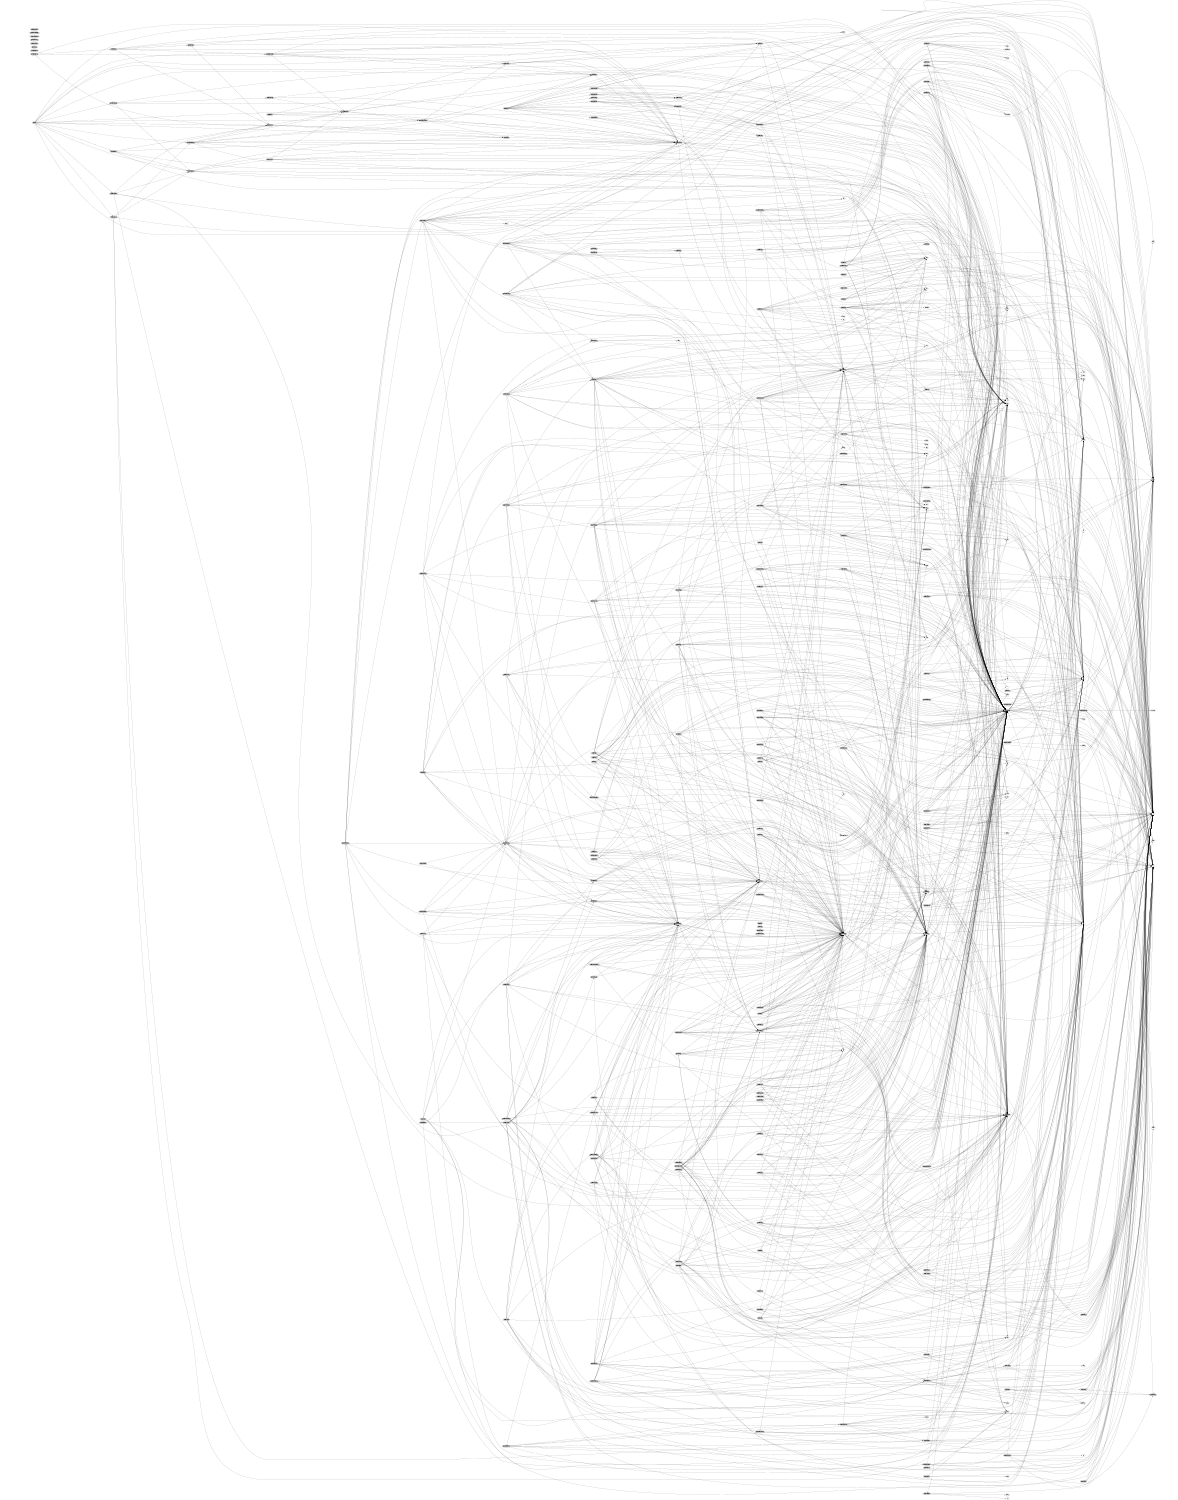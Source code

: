 
# This file was generated by sfood-graph.

strict digraph "dependencies" {
    graph [
        rankdir = "LR",
        overlap = "scale",
        size = "8,10",
        ratio = "fill",
        fontsize = "16",
        fontname = "Helvetica",
        clusterrank = "local"
        ]

       node [
           fontsize=7
           shape=ellipse
//           style=filled
//           shape=box
       ];

//     node [
//         fontsize=7
//       style=ellipse
//     ];

"pythonFiles"  [style=filled];
"pythonFiles" -> "pythonFiles/AlertBox.py";
"pythonFiles" -> "pythonFiles/Border.py";
"pythonFiles" -> "pythonFiles/Button.py";
"pythonFiles" -> "pythonFiles/Color.py";
"pythonFiles" -> "pythonFiles/ConfirmBox.py";
"pythonFiles" -> "pythonFiles/Container.py";
"pythonFiles" -> "pythonFiles/GUIObject.py";
"pythonFiles" -> "pythonFiles/InputBox.py";
"pythonFiles" -> "pythonFiles/Label.py";
"pythonFiles" -> "pythonFiles/LayoutManagers.py";
"pythonFiles" -> "pythonFiles/LetterBoxGroup.py";
"pythonFiles" -> "pythonFiles/PopupBox.py";
"pythonFiles" -> "pythonFiles/ProgressBox.py";
"pythonFiles" -> "pythonFiles/RegionScroller.py";
"pythonFiles" -> "pythonFiles/Scrollbar.py";
"pythonFiles" -> "exceptions";
"pythonFiles/AlertBox.py"  [style=filled];
"pythonFiles/AlertBox.py" -> "pythonFiles/Button.py";
"pythonFiles/AlertBox.py" -> "pythonFiles/GUIObject.py";
"pythonFiles/AlertBox.py" -> "pythonFiles/PopupBox.py";
"pythonFiles/AlertBox.py" -> "pythonFiles/config.py";
"pythonFiles/AlertBox.py" -> "pythonFiles/event.py";
"pythonFiles/Border.py"  [style=filled];
"pythonFiles/Border.py" -> "pythonFiles/GUIObject.py";
"pythonFiles/Border.py" -> "pythonFiles/config.py";
"pythonFiles/Button.py"  [style=filled];
"pythonFiles/Button.py" -> "pythonFiles/Container.py";
"pythonFiles/Button.py" -> "pythonFiles/GUIObject.py";
"pythonFiles/Button.py" -> "pythonFiles/Label.py";
"pythonFiles/Button.py" -> "pythonFiles/config.py";
"pythonFiles/Color.py"  [style=filled];
"pythonFiles/Color.py" -> "pythonFiles/osd.py";
"pythonFiles/Color.py" -> "exceptions";
"pythonFiles/Color.py" -> "types.py";
"pythonFiles/ConfirmBox.py"  [style=filled];
"pythonFiles/ConfirmBox.py" -> "pythonFiles/Button.py";
"pythonFiles/ConfirmBox.py" -> "pythonFiles/GUIObject.py";
"pythonFiles/ConfirmBox.py" -> "pythonFiles/PopupBox.py";
"pythonFiles/ConfirmBox.py" -> "pythonFiles/config.py";
"pythonFiles/ConfirmBox.py" -> "pythonFiles/event.py";
"pythonFiles/Container.py"  [style=filled];
"pythonFiles/Container.py" -> "pythonFiles/Border.py";
"pythonFiles/Container.py" -> "pythonFiles/Color.py";
"pythonFiles/Container.py" -> "pythonFiles/GUIObject.py";
"pythonFiles/Container.py" -> "pythonFiles/LayoutManagers.py";
"pythonFiles/Container.py" -> "pythonFiles/config.py";
"pythonFiles/GUIObject.py"  [style=filled];
"pythonFiles/GUIObject.py" -> "pythonFiles/Color.py";
"pythonFiles/GUIObject.py" -> "pythonFiles/config.py";
"pythonFiles/GUIObject.py" -> "pythonFiles/osd.py";
"pythonFiles/GUIObject.py" -> "pythonFiles/rc.py";
"pythonFiles/GUIObject.py" -> "pythonFiles/skin.py";
"pythonFiles/GUIObject.py" -> "traceback.py";
"pythonFiles/InputBox.py"  [style=filled];
"pythonFiles/InputBox.py" -> "pythonFiles/GUIObject.py";
"pythonFiles/InputBox.py" -> "pythonFiles/LetterBoxGroup.py";
"pythonFiles/InputBox.py" -> "pythonFiles/PopupBox.py";
"pythonFiles/InputBox.py" -> "pythonFiles/config.py";
"pythonFiles/InputBox.py" -> "pythonFiles/event.py";
"pythonFiles/Label.py"  [style=filled];
"pythonFiles/Label.py" -> "pythonFiles/GUIObject.py";
"pythonFiles/LayoutManagers.py"  [style=filled];
"pythonFiles/LayoutManagers.py" -> "pythonFiles/Border.py";
"pythonFiles/LayoutManagers.py" -> "pythonFiles/GUIObject.py";
"pythonFiles/LayoutManagers.py" -> "pythonFiles/Label.py";
"pythonFiles/LayoutManagers.py" -> "pythonFiles/Scrollbar.py";
"pythonFiles/LayoutManagers.py" -> "pythonFiles/config.py";
"pythonFiles/LetterBoxGroup.py"  [style=filled];
"pythonFiles/LetterBoxGroup.py" -> "pythonFiles/Border.py";
"pythonFiles/LetterBoxGroup.py" -> "pythonFiles/Button.py";
"pythonFiles/LetterBoxGroup.py" -> "pythonFiles/Container.py";
"pythonFiles/LetterBoxGroup.py" -> "pythonFiles/GUIObject.py";
"pythonFiles/LetterBoxGroup.py" -> "pythonFiles/LayoutManagers.py";
"pythonFiles/LetterBoxGroup.py" -> "pythonFiles/config.py";
"pythonFiles/LetterBoxGroup.py" -> "pythonFiles/event.py";
"pythonFiles/LetterBoxGroup.py" -> "copy.py";
"pythonFiles/ListBox.py"  [style=filled];
"pythonFiles/ListBox.py" -> "pythonFiles/Button.py";
"pythonFiles/ListBox.py" -> "pythonFiles/GUIObject.py";
"pythonFiles/ListBox.py" -> "pythonFiles/ListItem.py";
"pythonFiles/ListBox.py" -> "pythonFiles/RegionScroller.py";
"pythonFiles/ListBox.py" -> "pythonFiles/config.py";
"pythonFiles/ListBox.py" -> "pythonFiles/osd.py";
"pythonFiles/ListItem.py"  [style=filled];
"pythonFiles/ListItem.py" -> "pythonFiles/Button.py";
"pythonFiles/ListItem.py" -> "pythonFiles/GUIObject.py";
"pythonFiles/ListItem.py" -> "pythonFiles/config.py";
"pythonFiles/MainMenuPlugin.py"  [style=filled];
"pythonFiles/MainMenuPlugin.py" -> "pythonFiles/config.py";
"pythonFiles/MainMenuPlugin.py" -> "pythonFiles/item.py";
"pythonFiles/MainMenuPlugin.py" -> "pythonFiles/menu.py";
"pythonFiles/MainMenuPlugin.py" -> "pythonFiles/plugin.py";
"pythonFiles/MainMenuPlugin.py" -> "pythonFiles/rc.py";
"pythonFiles/MainMenuPlugin.py" -> "os.py";
"pythonFiles/MultiMail.py"  [style=filled];
"pythonFiles/MultiMail.py" -> "pythonFiles/config.py";
"pythonFiles/MultiMail.py" -> "imaplib.py";
"pythonFiles/MultiMail.py" -> "mailbox.py";
"pythonFiles/MultiMail.py" -> "os.py";
"pythonFiles/MultiMail.py" -> "poplib.py";
"pythonFiles/MultiMail.py" -> "threading.py";
"pythonFiles/MultiMail.py" -> "time";
"pythonFiles/OptionBox.py"  [style=filled];
"pythonFiles/OptionBox.py" -> "pythonFiles/Button.py";
"pythonFiles/OptionBox.py" -> "pythonFiles/GUIObject.py";
"pythonFiles/OptionBox.py" -> "pythonFiles/ListBox.py";
"pythonFiles/OptionBox.py" -> "pythonFiles/config.py";
"pythonFiles/Panel.py"  [style=filled];
"pythonFiles/Panel.py" -> "pythonFiles/Container.py";
"pythonFiles/Panel.py" -> "pythonFiles/LayoutManagers.py";
"pythonFiles/Panel.py" -> "pythonFiles/config.py";
"pythonFiles/Panel.py" -> "copy.py";
"pythonFiles/PopupBox.py"  [style=filled];
"pythonFiles/PopupBox.py" -> "pythonFiles/GUIObject.py";
"pythonFiles/PopupBox.py" -> "pythonFiles/Label.py";
"pythonFiles/PopupBox.py" -> "pythonFiles/Window.py";
"pythonFiles/PopupBox.py" -> "pythonFiles/config.py";
"pythonFiles/PopupBox.py" -> "pythonFiles/event.py";
"pythonFiles/PopupBox.py" -> "pythonFiles/rc.py";
"pythonFiles/ProgressBox.py"  [style=filled];
"pythonFiles/ProgressBox.py" -> "pythonFiles/GUIObject.py";
"pythonFiles/ProgressBox.py" -> "pythonFiles/PopupBox.py";
"pythonFiles/ProgressBox.py" -> "pythonFiles/Progressbar.py";
"pythonFiles/ProgressBox.py" -> "pythonFiles/config.py";
"pythonFiles/Progressbar.py"  [style=filled];
"pythonFiles/Progressbar.py" -> "pythonFiles/Container.py";
"pythonFiles/Progressbar.py" -> "pythonFiles/GUIObject.py";
"pythonFiles/Progressbar.py" -> "pythonFiles/config.py";
"pythonFiles/RegionScroller.py"  [style=filled];
"pythonFiles/RegionScroller.py" -> "pythonFiles/Border.py";
"pythonFiles/RegionScroller.py" -> "pythonFiles/Color.py";
"pythonFiles/RegionScroller.py" -> "pythonFiles/Container.py";
"pythonFiles/RegionScroller.py" -> "pythonFiles/GUIObject.py";
"pythonFiles/RegionScroller.py" -> "pythonFiles/Scrollbar.py";
"pythonFiles/RegionScroller.py" -> "pythonFiles/config.py";
"pythonFiles/RegionScroller.py" -> "pythonFiles/event.py";
"pythonFiles/Rendezvous.py"  [style=filled];
"pythonFiles/Rendezvous.py" -> "select";
"pythonFiles/Rendezvous.py" -> "socket.py";
"pythonFiles/Rendezvous.py" -> "string.py";
"pythonFiles/Rendezvous.py" -> "struct.py";
"pythonFiles/Rendezvous.py" -> "threading.py";
"pythonFiles/Rendezvous.py" -> "time";
"pythonFiles/Rendezvous.py" -> "traceback.py";
"pythonFiles/Scrollbar.py"  [style=filled];
"pythonFiles/Scrollbar.py" -> "pythonFiles/Border.py";
"pythonFiles/Scrollbar.py" -> "pythonFiles/Color.py";
"pythonFiles/Scrollbar.py" -> "pythonFiles/GUIObject.py";
"pythonFiles/Scrollbar.py" -> "pythonFiles/config.py";
"pythonFiles/Window.py"  [style=filled];
"pythonFiles/Window.py" -> "pythonFiles/Container.py";
"pythonFiles/Window.py" -> "pythonFiles/GUIObject.py";
"pythonFiles/Window.py" -> "pythonFiles/config.py";
"pythonFiles/Window.py" -> "pythonFiles/rc.py";
"pythonFiles/Window.py" -> "copy.py";
"pythonFiles/amazon.py"  [style=filled];
"pythonFiles/amazon.py" -> "cgi.py";
"pythonFiles/amazon.py" -> "getopt.py";
"pythonFiles/amazon.py" -> "os.py";
"pythonFiles/amazon.py" -> "string.py";
"pythonFiles/amazon.py" -> "sys";
"pythonFiles/amazon.py" -> "urllib.py";
"pythonFiles/amazon.py" -> "xml/dom/minidom.py";
"pythonFiles/apod.py"  [style=filled];
"pythonFiles/apod.py" -> "pythonFiles/config.py";
"pythonFiles/apod.py" -> "pythonFiles/item.py";
"pythonFiles/apod.py" -> "pythonFiles/menu.py";
"pythonFiles/apod.py" -> "pythonFiles/plugin.py";
"pythonFiles/apod.py" -> "pythonFiles/rc.py";
"pythonFiles/apod.py" -> "os.py";
"pythonFiles/apod.py" -> "re.py";
"pythonFiles/apod.py" -> "urllib.py";
"pythonFiles/area.py"  [style=filled];
"pythonFiles/area.py" -> "pythonFiles/config.py";
"pythonFiles/area.py" -> "pythonFiles/osd.py";
"pythonFiles/area.py" -> "pythonFiles/screen.py";
"pythonFiles/area.py" -> "pythonFiles/xml_skin.py";
"pythonFiles/area.py" -> "copy.py";
"pythonFiles/area.py" -> "os.py";
"pythonFiles/area.py" -> "stat.py";
"pythonFiles/audiodiskitem.py"  [style=filled];
"pythonFiles/audiodiskitem.py" -> "pythonFiles/audioitem.py";
"pythonFiles/audiodiskitem.py" -> "pythonFiles/config.py";
"pythonFiles/audiodiskitem.py" -> "pythonFiles/directory.py";
"pythonFiles/audiodiskitem.py" -> "pythonFiles/item.py";
"pythonFiles/audiodiskitem.py" -> "pythonFiles/menu.py";
"pythonFiles/audiodiskitem.py" -> "pythonFiles/playlist.py";
"pythonFiles/audiodiskitem.py" -> "os.py";
"pythonFiles/audioitem.py"  [style=filled];
"pythonFiles/audioitem.py" -> "pythonFiles/config.py";
"pythonFiles/audioitem.py" -> "pythonFiles/item.py";
"pythonFiles/audioitem.py" -> "pythonFiles/player.py";
"pythonFiles/audioitem.py" -> "pythonFiles/rc.py";
"pythonFiles/audioitem.py" -> "os.py";
"pythonFiles/audioitem.py" -> "re.py";
"pythonFiles/audioitem.py" -> "string.py";
"pythonFiles/audioitem.py" -> "time";
"pythonFiles/audioitem.py" -> "traceback.py";
"pythonFiles/autocolor.py"  [style=filled];
"pythonFiles/autocolor.py" -> "pythonFiles/config.py";
"pythonFiles/autocolor.py" -> "pythonFiles/event.py";
"pythonFiles/autocolor.py" -> "pythonFiles/plugin.py";
"pythonFiles/autocolor.py" -> "copy.py";
"pythonFiles/autocolor.py" -> "os.py";
"pythonFiles/autocolor.py" -> "sys";
"pythonFiles/base.py"  [style=filled];
"pythonFiles/base.py" -> "pythonFiles/osd.py";
"pythonFiles/base.py" -> "pythonFiles/render.py";
"pythonFiles/bmovl.py"  [style=filled];
"pythonFiles/bmovl.py" -> "pythonFiles/config.py";
"pythonFiles/bmovl.py" -> "pythonFiles/event.py";
"pythonFiles/bmovl.py" -> "pythonFiles/osd.py";
"pythonFiles/bmovl.py" -> "pythonFiles/plugin.py";
"pythonFiles/bmovl.py" -> "pythonFiles/skin.py";
"pythonFiles/bmovl.py" -> "os.py";
"pythonFiles/bmovl.py" -> "time";
"pythonFiles/bookmarker.py"  [style=filled];
"pythonFiles/bookmarker.py" -> "pythonFiles/config.py";
"pythonFiles/bookmarker.py" -> "pythonFiles/event.py";
"pythonFiles/bookmarker.py" -> "pythonFiles/menu.py";
"pythonFiles/bookmarker.py" -> "pythonFiles/plugin.py";
"pythonFiles/bookmarker.py" -> "pythonFiles/rc.py";
"pythonFiles/bookmarker.py" -> "copy.py";
"pythonFiles/bookmarker.py" -> "os.py";
"pythonFiles/bookmarker.py" -> "time";
"pythonFiles/cache.py"  [style=filled];
"pythonFiles/cache.py" -> "pythonFiles/config.py";
"pythonFiles/cache.py" -> "pythonFiles/directory.py";
"pythonFiles/cache.py" -> "pythonFiles/fxditem.py";
"pythonFiles/cache.py" -> "pythonFiles/playlist.py";
"pythonFiles/cache.py" -> "pythonFiles/plugin.py";
"pythonFiles/cache.py" -> "cStringIO";
"pythonFiles/cache.py" -> "copy.py";
"pythonFiles/cache.py" -> "os.py";
"pythonFiles/cache.py" -> "stat.py";
"pythonFiles/cache.py" -> "sys";
"pythonFiles/cache.py" -> "time";
"pythonFiles/cdbackup.py"  [style=filled];
"pythonFiles/cdbackup.py" -> "pythonFiles/config.py";
"pythonFiles/cdbackup.py" -> "pythonFiles/event.py";
"pythonFiles/cdbackup.py" -> "pythonFiles/menu.py";
"pythonFiles/cdbackup.py" -> "pythonFiles/plugin.py";
"pythonFiles/cdbackup.py" -> "pythonFiles/rc.py";
"pythonFiles/cdbackup.py" -> "os.py";
"pythonFiles/cdbackup.py" -> "re.py";
"pythonFiles/cdbackup.py" -> "shutil.py";
"pythonFiles/cdbackup.py" -> "string.py";
"pythonFiles/cdbackup.py" -> "sys";
"pythonFiles/cdbackup.py" -> "threading.py";
"pythonFiles/cdbackup.py" -> "time";
"pythonFiles/channels.py"  [style=filled];
"pythonFiles/channels.py" -> "pythonFiles/config.py";
"pythonFiles/channels.py" -> "pythonFiles/epg_xmltv.py";
"pythonFiles/channels.py" -> "pythonFiles/plugin.py";
"pythonFiles/channels.py" -> "time";
"pythonFiles/childapp.py"  [style=filled];
"pythonFiles/childapp.py" -> "pythonFiles/config.py";
"pythonFiles/childapp.py" -> "pythonFiles/event.py";
"pythonFiles/childapp.py" -> "pythonFiles/osd.py";
"pythonFiles/childapp.py" -> "pythonFiles/rc.py";
"pythonFiles/childapp.py" -> "copy.py";
"pythonFiles/childapp.py" -> "os.py";
"pythonFiles/childapp.py" -> "signal";
"pythonFiles/childapp.py" -> "sys";
"pythonFiles/childapp.py" -> "thread";
"pythonFiles/childapp.py" -> "threading.py";
"pythonFiles/childapp.py" -> "time";
"pythonFiles/chktab.py"  [style=filled];
"pythonFiles/chktab.py" -> "os.py";
"pythonFiles/chktab.py" -> "sys";
"pythonFiles/command.py"  [style=filled];
"pythonFiles/command.py" -> "pythonFiles/childapp.py";
"pythonFiles/command.py" -> "pythonFiles/config.py";
"pythonFiles/command.py" -> "pythonFiles/event.py";
"pythonFiles/command.py" -> "pythonFiles/fxditem.py";
"pythonFiles/command.py" -> "pythonFiles/item.py";
"pythonFiles/command.py" -> "pythonFiles/menu.py";
"pythonFiles/command.py" -> "pythonFiles/osd.py";
"pythonFiles/command.py" -> "pythonFiles/plugin.py";
"pythonFiles/command.py" -> "pythonFiles/rc.py";
"pythonFiles/command.py" -> "os.py";
"pythonFiles/command.py" -> "time";
"pythonFiles/config.py"  [style=filled];
"pythonFiles/config.py" -> "pythonFiles/setup_freevo.py";
"pythonFiles/config.py" -> "pythonFiles/version.py";
"pythonFiles/config.py" -> "__builtin__";
"pythonFiles/config.py" -> "cPickle";
"pythonFiles/config.py" -> "codecs.py";
"pythonFiles/config.py" -> "gettext.py";
"pythonFiles/config.py" -> "os.py";
"pythonFiles/config.py" -> "pickle.py";
"pythonFiles/config.py" -> "pwd";
"pythonFiles/config.py" -> "re.py";
"pythonFiles/config.py" -> "string.py";
"pythonFiles/config.py" -> "sys";
"pythonFiles/config.py" -> "time";
"pythonFiles/config.py" -> "traceback.py";
"pythonFiles/config.py" -> "warnings.py";
"pythonFiles/configure.py"  [style=filled];
"pythonFiles/configure.py" -> "pythonFiles/menu.py";
"pythonFiles/configure.py" -> "pythonFiles/plugin.py";
"pythonFiles/configure.py" -> "re.py";
"pythonFiles/convert_config.py"  [style=filled];
"pythonFiles/convert_config.py" -> "os.py";
"pythonFiles/convert_config.py" -> "re.py";
"pythonFiles/convert_config.py" -> "sys";
"pythonFiles/coversearch.py"  [style=filled];
"pythonFiles/coversearch.py" -> "pythonFiles/config.py";
"pythonFiles/coversearch.py" -> "pythonFiles/directory.py";
"pythonFiles/coversearch.py" -> "pythonFiles/menu.py";
"pythonFiles/coversearch.py" -> "pythonFiles/plugin.py";
"pythonFiles/coversearch.py" -> "cStringIO";
"pythonFiles/coversearch.py" -> "os.py";
"pythonFiles/coversearch.py" -> "re.py";
"pythonFiles/coversearch.py" -> "time";
"pythonFiles/coversearch.py" -> "urllib2.py";
"pythonFiles/coversearch.py" -> "xml/dom/minidom.py";
"pythonFiles/daemon.py"  [style=filled];
"pythonFiles/daemon.py" -> "pythonFiles/config.py";
"pythonFiles/daemon.py" -> "os.py";
"pythonFiles/daemon.py" -> "sys";
"pythonFiles/daemon.py" -> "time";
"pythonFiles/daemon_action.py"  [style=filled];
"pythonFiles/daemon_action.py" -> "pythonFiles/plugin.py";
"pythonFiles/daemon_poll.py"  [style=filled];
"pythonFiles/daemon_poll.py" -> "pythonFiles/event.py";
"pythonFiles/daemon_poll.py" -> "pythonFiles/plugin.py";
"pythonFiles/daemon_poll.py" -> "pythonFiles/rc.py";
"pythonFiles/dbutil.py"  [style=filled];
"pythonFiles/dbutil.py" -> "pythonFiles/config.py";
"pythonFiles/dbutil.py" -> "os.py";
"pythonFiles/dbutil.py" -> "traceback.py";
"pythonFiles/default_areas.py"  [style=filled];
"pythonFiles/default_areas.py" -> "pythonFiles/area.py";
"pythonFiles/default_areas.py" -> "pythonFiles/config.py";
"pythonFiles/default_areas.py" -> "pythonFiles/osd.py";
"pythonFiles/default_areas.py" -> "pythonFiles/plugin.py";
"pythonFiles/detach.py"  [style=filled];
"pythonFiles/detach.py" -> "pythonFiles/config.py";
"pythonFiles/detach.py" -> "pythonFiles/event.py";
"pythonFiles/detach.py" -> "pythonFiles/menu.py";
"pythonFiles/detach.py" -> "pythonFiles/plugin.py";
"pythonFiles/detach.py" -> "pythonFiles/rc.py";
"pythonFiles/detachbar.py"  [style=filled];
"pythonFiles/detachbar.py" -> "pythonFiles/event.py";
"pythonFiles/detachbar.py" -> "pythonFiles/plugin.py";
"pythonFiles/detachbar.py" -> "pythonFiles/rc.py";
"pythonFiles/detachbar.py" -> "pythonFiles/skin.py";
"pythonFiles/detachbar.py" -> "time";
"pythonFiles/details.py"  [style=filled];
"pythonFiles/details.py" -> "pythonFiles/config.py";
"pythonFiles/details.py" -> "pythonFiles/item.py";
"pythonFiles/details.py" -> "pythonFiles/menu.py";
"pythonFiles/details.py" -> "pythonFiles/plugin.py";
"pythonFiles/details.py" -> "pythonFiles/skin.py";
"pythonFiles/details.py" -> "os.py";
"pythonFiles/df.py"  [style=filled];
"pythonFiles/df.py" -> "pythonFiles/plugin.py";
"pythonFiles/directory.py"  [style=filled];
"pythonFiles/directory.py" -> "pythonFiles/config.py";
"pythonFiles/directory.py" -> "pythonFiles/event.py";
"pythonFiles/directory.py" -> "pythonFiles/fxditem.py";
"pythonFiles/directory.py" -> "pythonFiles/item.py";
"pythonFiles/directory.py" -> "pythonFiles/menu.py";
"pythonFiles/directory.py" -> "pythonFiles/osd.py";
"pythonFiles/directory.py" -> "pythonFiles/playlist.py";
"pythonFiles/directory.py" -> "pythonFiles/plugin.py";
"pythonFiles/directory.py" -> "pythonFiles/rc.py";
"pythonFiles/directory.py" -> "pythonFiles/skin.py";
"pythonFiles/directory.py" -> "copy.py";
"pythonFiles/directory.py" -> "os.py";
"pythonFiles/directory.py" -> "re.py";
"pythonFiles/directory.py" -> "stat.py";
"pythonFiles/directory.py" -> "traceback.py";
"pythonFiles/distribution.py"  [style=filled];
"pythonFiles/distribution.py" -> "pythonFiles/version.py";
"pythonFiles/distribution.py" -> "imp";
"pythonFiles/distribution.py" -> "os.py";
"pythonFiles/distribution.py" -> "re.py";
"pythonFiles/distribution.py" -> "sys";
"pythonFiles/distutils.py"  [style=filled];
"pythonFiles/distutils.py" -> "pythonFiles/version.py";
"pythonFiles/distutils.py" -> "os.py";
"pythonFiles/distutils.py" -> "sys";
"pythonFiles/doc.py"  [style=filled];
"pythonFiles/doc.py" -> "pythonFiles/plugin.py";
"pythonFiles/dvd_cropscale.py"  [style=filled];
"pythonFiles/dvd_cropscale.py" -> "commands.py";
"pythonFiles/dvd_cropscale.py" -> "os.py";
"pythonFiles/dvd_cropscale.py" -> "re.py";
"pythonFiles/dvd_cropscale.py" -> "sys";
"pythonFiles/edit_favorite.py"  [style=filled];
"pythonFiles/edit_favorite.py" -> "pythonFiles/config.py";
"pythonFiles/edit_favorite.py" -> "pythonFiles/epg_types.py";
"pythonFiles/edit_favorite.py" -> "pythonFiles/epg_xmltv.py";
"pythonFiles/edit_favorite.py" -> "pythonFiles/event.py";
"pythonFiles/edit_favorite.py" -> "pythonFiles/record_client.py";
"pythonFiles/edit_favorite.py" -> "pythonFiles/record_types.py";
"pythonFiles/edit_favorite.py" -> "pythonFiles/view_favorites.py";
"pythonFiles/edit_favorite.py" -> "time";
"pythonFiles/epg_types.py"  [style=filled];
"pythonFiles/epg_types.py" -> "pythonFiles/config.py";
"pythonFiles/epg_types.py" -> "copy.py";
"pythonFiles/epg_types.py" -> "os.py";
"pythonFiles/epg_types.py" -> "string.py";
"pythonFiles/epg_types.py" -> "sys";
"pythonFiles/epg_types.py" -> "time";
"pythonFiles/epg_xmltv.py"  [style=filled];
"pythonFiles/epg_xmltv.py" -> "pythonFiles/config.py";
"pythonFiles/epg_xmltv.py" -> "pythonFiles/strptime.py";
"pythonFiles/epg_xmltv.py" -> "_strptime.py";
"pythonFiles/epg_xmltv.py" -> "calendar.py";
"pythonFiles/epg_xmltv.py" -> "os.py";
"pythonFiles/epg_xmltv.py" -> "shutil.py";
"pythonFiles/epg_xmltv.py" -> "sys";
"pythonFiles/epg_xmltv.py" -> "time";
"pythonFiles/epg_xmltv.py" -> "traceback.py";
"pythonFiles/event.py"  [style=filled];
"pythonFiles/exceptions.py"  [style=filled];
"pythonFiles/extendedmeta.py"  [style=filled];
"pythonFiles/extendedmeta.py" -> "pythonFiles/config.py";
"pythonFiles/extendedmeta.py" -> "pythonFiles/mediainfo.py";
"pythonFiles/extendedmeta.py" -> "pythonFiles/plugin.py";
"pythonFiles/extendedmeta.py" -> "fnmatch.py";
"pythonFiles/extendedmeta.py" -> "md5.py";
"pythonFiles/extendedmeta.py" -> "os.py";
"pythonFiles/extendedmeta.py" -> "stat.py";
"pythonFiles/extendedmeta.py" -> "string.py";
"pythonFiles/extendedmeta.py" -> "sys";
"pythonFiles/file_ops.py"  [style=filled];
"pythonFiles/file_ops.py" -> "pythonFiles/config.py";
"pythonFiles/file_ops.py" -> "pythonFiles/plugin.py";
"pythonFiles/file_ops.py" -> "os.py";
"pythonFiles/fileops.py"  [style=filled];
"pythonFiles/fileops.py" -> "pythonFiles/config.py";
"pythonFiles/fileops.py" -> "pythonFiles/misc.py";
"pythonFiles/fileops.py" -> "cPickle";
"pythonFiles/fileops.py" -> "cStringIO";
"pythonFiles/fileops.py" -> "copy.py";
"pythonFiles/fileops.py" -> "fnmatch.py";
"pythonFiles/fileops.py" -> "gzip.py";
"pythonFiles/fileops.py" -> "os.py";
"pythonFiles/fileops.py" -> "pickle.py";
"pythonFiles/fileops.py" -> "stat.py";
"pythonFiles/fileops.py" -> "statvfs.py";
"pythonFiles/fileops.py" -> "string.py";
"pythonFiles/fileops.py" -> "sys";
"pythonFiles/fileops.py" -> "traceback.py";
"pythonFiles/freevo"  [style=filled];
"pythonFiles/freevo" -> "os.py";
"pythonFiles/freevo" -> "popen2.py";
"pythonFiles/freevo" -> "signal";
"pythonFiles/freevo" -> "sys";
"pythonFiles/freevo-rendezvous.py"  [style=filled];
"pythonFiles/freevo-rendezvous.py" -> "pythonFiles/config.py";
"pythonFiles/freevo-rendezvous.py" -> "pythonFiles/plugin.py";
"pythonFiles/freevo-rendezvous.py" -> "socket.py";
"pythonFiles/freevo-rendezvous.py" -> "time";
"pythonFiles/freevo_config.py"  [style=filled];
"pythonFiles/freevo_config.py" -> "pythonFiles/event.py";
"pythonFiles/freevo_config.py" -> "pythonFiles/plugin.py";
"pythonFiles/freevoscreensaver.py"  [style=filled];
"pythonFiles/freevoscreensaver.py" -> "pythonFiles/config.py";
"pythonFiles/freevoscreensaver.py" -> "pythonFiles/event.py";
"pythonFiles/freevoscreensaver.py" -> "pythonFiles/fxditem.py";
"pythonFiles/freevoscreensaver.py" -> "pythonFiles/playlist.py";
"pythonFiles/freevoscreensaver.py" -> "pythonFiles/plugin.py";
"pythonFiles/freevoscreensaver.py" -> "pythonFiles/rc.py";
"pythonFiles/freevoscreensaver.py" -> "os.py";
"pythonFiles/freevoscreensaver.py" -> "time";
"pythonFiles/freq.py"  [style=filled];
"pythonFiles/fxdhandler.py"  [style=filled];
"pythonFiles/fxdhandler.py" -> "pythonFiles/item.py";
"pythonFiles/fxdhandler.py" -> "pythonFiles/videoitem.py";
"pythonFiles/fxdhandler.py" -> "os.py";
"pythonFiles/fxdimdb.py"  [style=filled];
"pythonFiles/fxdimdb.py" -> "pythonFiles/config.py";
"pythonFiles/fxdimdb.py" -> "codecs.py";
"pythonFiles/fxdimdb.py" -> "os.path";
"pythonFiles/fxdimdb.py" -> "os.py";
"pythonFiles/fxdimdb.py" -> "re.py";
"pythonFiles/fxdimdb.py" -> "sys";
"pythonFiles/fxdimdb.py" -> "urllib.py";
"pythonFiles/fxdimdb.py" -> "urllib2.py";
"pythonFiles/fxdimdb.py" -> "urlparse.py";
"pythonFiles/fxditem.py"  [style=filled];
"pythonFiles/fxditem.py" -> "pythonFiles/config.py";
"pythonFiles/fxditem.py" -> "pythonFiles/item.py";
"pythonFiles/fxditem.py" -> "pythonFiles/menu.py";
"pythonFiles/fxditem.py" -> "pythonFiles/plugin.py";
"pythonFiles/fxditem.py" -> "copy.py";
"pythonFiles/fxditem.py" -> "os.py";
"pythonFiles/fxditem.py" -> "stat.py";
"pythonFiles/fxditem.py" -> "traceback.py";
"pythonFiles/fxdparser.py"  [style=filled];
"pythonFiles/fxdparser.py" -> "pythonFiles/config.py";
"pythonFiles/fxdparser.py" -> "codecs.py";
"pythonFiles/fxdparser.py" -> "os.py";
"pythonFiles/fxdparser.py" -> "stat.py";
"pythonFiles/fxdparser.py" -> "traceback.py";
"pythonFiles/fxmms.py"  [style=filled];
"pythonFiles/fxmms.py" -> "pythonFiles/childapp.py";
"pythonFiles/fxmms.py" -> "pythonFiles/config.py";
"pythonFiles/fxmms.py" -> "pythonFiles/event.py";
"pythonFiles/fxmms.py" -> "pythonFiles/plugin.py";
"pythonFiles/fxmms.py" -> "pythonFiles/rc.py";
"pythonFiles/fxmms.py" -> "os.py";
"pythonFiles/fxmms.py" -> "re.py";
"pythonFiles/fxmms.py" -> "sys";
"pythonFiles/fxmms.py" -> "thread";
"pythonFiles/fxmms.py" -> "time";
"pythonFiles/game.py"  [style=filled];
"pythonFiles/game.py" -> "pythonFiles/childapp.py";
"pythonFiles/game.py" -> "pythonFiles/config.py";
"pythonFiles/game.py" -> "pythonFiles/event.py";
"pythonFiles/game.py" -> "pythonFiles/menu.py";
"pythonFiles/game.py" -> "pythonFiles/osd.py";
"pythonFiles/game.py" -> "pythonFiles/plugin.py";
"pythonFiles/game.py" -> "pythonFiles/rc.py";
"pythonFiles/game.py" -> "fcntl";
"pythonFiles/game.py" -> "glob.py";
"pythonFiles/game.py" -> "os.py";
"pythonFiles/game.py" -> "popen2.py";
"pythonFiles/game.py" -> "random.py";
"pythonFiles/game.py" -> "select";
"pythonFiles/game.py" -> "signal";
"pythonFiles/game.py" -> "string.py";
"pythonFiles/game.py" -> "struct.py";
"pythonFiles/game.py" -> "sys";
"pythonFiles/game.py" -> "threading.py";
"pythonFiles/game.py" -> "time";
"pythonFiles/generic_record.py"  [style=filled];
"pythonFiles/generic_record.py" -> "pythonFiles/childapp.py";
"pythonFiles/generic_record.py" -> "pythonFiles/config.py";
"pythonFiles/generic_record.py" -> "pythonFiles/event.py";
"pythonFiles/generic_record.py" -> "pythonFiles/plugin.py";
"pythonFiles/generic_record.py" -> "pythonFiles/rc.py";
"pythonFiles/generic_record.py" -> "os.py";
"pythonFiles/generic_record.py" -> "random.py";
"pythonFiles/generic_record.py" -> "signal";
"pythonFiles/generic_record.py" -> "string.py";
"pythonFiles/generic_record.py" -> "sys";
"pythonFiles/generic_record.py" -> "threading.py";
"pythonFiles/generic_record.py" -> "time";
"pythonFiles/genericitem.py"  [style=filled];
"pythonFiles/genericitem.py" -> "pythonFiles/config.py";
"pythonFiles/genericitem.py" -> "pythonFiles/event.py";
"pythonFiles/genericitem.py" -> "pythonFiles/game.py";
"pythonFiles/genericitem.py" -> "pythonFiles/item.py";
"pythonFiles/genericitem.py" -> "pythonFiles/rc.py";
"pythonFiles/genericitem.py" -> "copy.py";
"pythonFiles/genericitem.py" -> "os.py";
"pythonFiles/genericitem.py" -> "re.py";
"pythonFiles/genericitem.py" -> "string.py";
"pythonFiles/genericitem.py" -> "struct.py";
"pythonFiles/genericitem.py" -> "time";
"pythonFiles/genesisitem.py"  [style=filled];
"pythonFiles/genesisitem.py" -> "pythonFiles/config.py";
"pythonFiles/genesisitem.py" -> "pythonFiles/event.py";
"pythonFiles/genesisitem.py" -> "pythonFiles/game.py";
"pythonFiles/genesisitem.py" -> "pythonFiles/item.py";
"pythonFiles/genesisitem.py" -> "pythonFiles/rc.py";
"pythonFiles/genesisitem.py" -> "pythonFiles/zipped_rom.py";
"pythonFiles/genesisitem.py" -> "copy.py";
"pythonFiles/genesisitem.py" -> "os.py";
"pythonFiles/genesisitem.py" -> "re.py";
"pythonFiles/genesisitem.py" -> "string.py";
"pythonFiles/genesisitem.py" -> "struct.py";
"pythonFiles/genesisitem.py" -> "time";
"pythonFiles/gphoto.py"  [style=filled];
"pythonFiles/gphoto.py" -> "pythonFiles/config.py";
"pythonFiles/gphoto.py" -> "pythonFiles/item.py";
"pythonFiles/gphoto.py" -> "pythonFiles/menu.py";
"pythonFiles/gphoto.py" -> "pythonFiles/plugin.py";
"pythonFiles/gphoto.py" -> "cStringIO";
"pythonFiles/headlines.py"  [style=filled];
"pythonFiles/headlines.py" -> "pythonFiles/config.py";
"pythonFiles/headlines.py" -> "pythonFiles/item.py";
"pythonFiles/headlines.py" -> "pythonFiles/menu.py";
"pythonFiles/headlines.py" -> "pythonFiles/osd.py";
"pythonFiles/headlines.py" -> "pythonFiles/plugin.py";
"pythonFiles/headlines.py" -> "pythonFiles/rc.py";
"pythonFiles/headlines.py" -> "pythonFiles/skin.py";
"pythonFiles/headlines.py" -> "copy.py";
"pythonFiles/headlines.py" -> "os.py";
"pythonFiles/headlines.py" -> "re.py";
"pythonFiles/headlines.py" -> "stat.py";
"pythonFiles/headlines.py" -> "time";
"pythonFiles/headlines.py" -> "urllib.py";
"pythonFiles/i18n.py"  [style=filled];
"pythonFiles/icecast.py"  [style=filled];
"pythonFiles/icecast.py" -> "pythonFiles/config.py";
"pythonFiles/icecast.py" -> "pythonFiles/event.py";
"pythonFiles/icecast.py" -> "pythonFiles/plugin.py";
"pythonFiles/icecast.py" -> "pythonFiles/rc.py";
"pythonFiles/icecast.py" -> "os.py";
"pythonFiles/icecast.py" -> "signal";
"pythonFiles/icecast.py" -> "sys";
"pythonFiles/icecast.py" -> "time";
"pythonFiles/icecast.py" -> "traceback.py";
"pythonFiles/idlebarplugin.py"  [style=filled];
"pythonFiles/idlebarplugin.py" -> "random.py";
"pythonFiles/imageitem.py"  [style=filled];
"pythonFiles/imageitem.py" -> "pythonFiles/config.py";
"pythonFiles/imageitem.py" -> "pythonFiles/event.py";
"pythonFiles/imageitem.py" -> "pythonFiles/item.py";
"pythonFiles/imageitem.py" -> "pythonFiles/viewer.py";
"pythonFiles/imageitem.py" -> "os.py";
"pythonFiles/imageitem.py" -> "time";
"pythonFiles/imdb.py"  [style=filled];
"pythonFiles/imdb.py" -> "pythonFiles/config.py";
"pythonFiles/imdb.py" -> "pythonFiles/directory.py";
"pythonFiles/imdb.py" -> "pythonFiles/menu.py";
"pythonFiles/imdb.py" -> "pythonFiles/plugin.py";
"pythonFiles/imdb.py" -> "os.py";
"pythonFiles/imdb.py" -> "re.py";
"pythonFiles/imdb.py" -> "time";
"pythonFiles/info_area.py"  [style=filled];
"pythonFiles/info_area.py" -> "pythonFiles/area.py";
"pythonFiles/info_area.py" -> "pythonFiles/skin_utils.py";
"pythonFiles/info_area.py" -> "pythonFiles/xml_skin.py";
"pythonFiles/info_area.py" -> "copy.py";
"pythonFiles/info_area.py" -> "re.py";
"pythonFiles/info_area.py" -> "traceback.py";
"pythonFiles/install.py"  [style=filled];
"pythonFiles/install.py" -> "__builtin__";
"pythonFiles/install.py" -> "os.py";
"pythonFiles/install.py" -> "sys";
"pythonFiles/ioctl.py"  [style=filled];
"pythonFiles/ioctl.py" -> "struct.py";
"pythonFiles/irsend_echostar.py"  [style=filled];
"pythonFiles/irsend_echostar.py" -> "pythonFiles/plugin.py";
"pythonFiles/irsend_echostar.py" -> "StringIO.py";
"pythonFiles/irsend_echostar.py" -> "array";
"pythonFiles/irsend_echostar.py" -> "fcntl";
"pythonFiles/irsend_echostar.py" -> "os.py";
"pythonFiles/irsend_echostar.py" -> "string.py";
"pythonFiles/irsend_echostar.py" -> "struct.py";
"pythonFiles/irsend_echostar.py" -> "sys";
"pythonFiles/irsend_echostar.py" -> "time";
"pythonFiles/irsend_generic.py"  [style=filled];
"pythonFiles/irsend_generic.py" -> "pythonFiles/plugin.py";
"pythonFiles/irsend_generic.py" -> "os.py";
"pythonFiles/irsend_generic.py" -> "string.py";
"pythonFiles/irsend_generic.py" -> "sys";
"pythonFiles/irsend_generic.py" -> "time";
"pythonFiles/item.py"  [style=filled];
"pythonFiles/item.py" -> "pythonFiles/config.py";
"pythonFiles/item.py" -> "pythonFiles/event.py";
"pythonFiles/item.py" -> "pythonFiles/plugin.py";
"pythonFiles/item.py" -> "pythonFiles/skin.py";
"pythonFiles/item.py" -> "gettext.py";
"pythonFiles/item.py" -> "os.py";
"pythonFiles/item.py" -> "shutil.py";
"pythonFiles/ivtv.py"  [style=filled];
"pythonFiles/ivtv.py" -> "pythonFiles/config.py";
"pythonFiles/ivtv.py" -> "fcntl";
"pythonFiles/ivtv.py" -> "string.py";
"pythonFiles/ivtv.py" -> "struct.py";
"pythonFiles/ivtv.py" -> "time";
"pythonFiles/ivtv_record.py"  [style=filled];
"pythonFiles/ivtv_record.py" -> "pythonFiles/childapp.py";
"pythonFiles/ivtv_record.py" -> "pythonFiles/config.py";
"pythonFiles/ivtv_record.py" -> "pythonFiles/event.py";
"pythonFiles/ivtv_record.py" -> "pythonFiles/plugin.py";
"pythonFiles/ivtv_record.py" -> "pythonFiles/rc.py";
"pythonFiles/ivtv_record.py" -> "os.py";
"pythonFiles/ivtv_record.py" -> "random.py";
"pythonFiles/ivtv_record.py" -> "signal";
"pythonFiles/ivtv_record.py" -> "string.py";
"pythonFiles/ivtv_record.py" -> "sys";
"pythonFiles/ivtv_record.py" -> "threading.py";
"pythonFiles/ivtv_record.py" -> "time";
"pythonFiles/joy.py"  [style=filled];
"pythonFiles/joy.py" -> "pythonFiles/config.py";
"pythonFiles/joy.py" -> "pythonFiles/plugin.py";
"pythonFiles/joy.py" -> "pythonFiles/rc.py";
"pythonFiles/joy.py" -> "os.py";
"pythonFiles/joy.py" -> "select";
"pythonFiles/joy.py" -> "struct.py";
"pythonFiles/joy.py" -> "sys";
"pythonFiles/joy.py" -> "time";
"pythonFiles/joy.py" -> "traceback.py";
"pythonFiles/lcd.py"  [style=filled];
"pythonFiles/lcd.py" -> "pythonFiles/config.py";
"pythonFiles/lcd.py" -> "pythonFiles/event.py";
"pythonFiles/lcd.py" -> "pythonFiles/menu.py";
"pythonFiles/lcd.py" -> "pythonFiles/plugin.py";
"pythonFiles/lcd.py" -> "copy.py";
"pythonFiles/lcd.py" -> "time";
"pythonFiles/linkbrowser.py"  [style=filled];
"pythonFiles/linkbrowser.py" -> "pythonFiles/config.py";
"pythonFiles/linkbrowser.py" -> "pythonFiles/item.py";
"pythonFiles/linkbrowser.py" -> "pythonFiles/menu.py";
"pythonFiles/linkbrowser.py" -> "pythonFiles/plugin.py";
"pythonFiles/linkbrowser.py" -> "os.py";
"pythonFiles/linkbrowser.py" -> "re.py";
"pythonFiles/linkbrowser.py" -> "sys";
"pythonFiles/linkbrowser.py" -> "urllib.py";
"pythonFiles/linkbrowser.py" -> "urllib2.py";
"pythonFiles/linkbrowser.py" -> "urlparse.py";
"pythonFiles/lirc.py"  [style=filled];
"pythonFiles/lirc.py" -> "os.py";
"pythonFiles/lirc.py" -> "re.py";
"pythonFiles/lirc.py" -> "string.py";
"pythonFiles/listing_area.py"  [style=filled];
"pythonFiles/listing_area.py" -> "pythonFiles/area.py";
"pythonFiles/listing_area.py" -> "pythonFiles/config.py";
"pythonFiles/listing_area.py" -> "pythonFiles/skin_utils.py";
"pythonFiles/listing_area.py" -> "copy.py";
"pythonFiles/logger.py"  [style=filled];
"pythonFiles/logger.py" -> "pythonFiles/config.py";
"pythonFiles/logger.py" -> "pythonFiles/event.py";
"pythonFiles/logger.py" -> "pythonFiles/plugin.py";
"pythonFiles/logger.py" -> "pythonFiles/rc.py";
"pythonFiles/logger.py" -> "pythonFiles/skin.py";
"pythonFiles/logger.py" -> "os.py";
"pythonFiles/logger.py" -> "time";
"pythonFiles/main.py"  [style=filled];
"pythonFiles/main.py" -> "pythonFiles/area.py";
"pythonFiles/main.py" -> "pythonFiles/config.py";
"pythonFiles/main.py" -> "pythonFiles/default_areas.py";
"pythonFiles/main.py" -> "pythonFiles/info_area.py";
"pythonFiles/main.py" -> "pythonFiles/listing_area.py";
"pythonFiles/main.py" -> "pythonFiles/osd.py";
"pythonFiles/main.py" -> "pythonFiles/screen.py";
"pythonFiles/main.py" -> "pythonFiles/tvlisting_area.py";
"pythonFiles/main.py" -> "pythonFiles/view_area.py";
"pythonFiles/main.py" -> "pythonFiles/xml_skin.py";
"pythonFiles/main.py" -> "copy.py";
"pythonFiles/main.py" -> "os.py";
"pythonFiles/main.py" -> "stat.py";
"pythonFiles/main.py" -> "traceback.py";
"pythonFiles/makelircrc.py"  [style=filled];
"pythonFiles/makelircrc.py" -> "pythonFiles/config.py";
"pythonFiles/makelircrc.py" -> "os.py";
"pythonFiles/makelircrc.py" -> "re.py";
"pythonFiles/makelircrc.py" -> "sys";
"pythonFiles/makelogos.py"  [style=filled];
"pythonFiles/makelogos.py" -> "pythonFiles/config.py";
"pythonFiles/makelogos.py" -> "cStringIO";
"pythonFiles/makelogos.py" -> "os.py";
"pythonFiles/makelogos.py" -> "sys";
"pythonFiles/makelogos.py" -> "urllib2.py";
"pythonFiles/makestationlist.py"  [style=filled];
"pythonFiles/makestationlist.py" -> "pythonFiles/config.py";
"pythonFiles/makestationlist.py" -> "cgi.py";
"pythonFiles/makestationlist.py" -> "sys";
"pythonFiles/mame_cache.py"  [style=filled];
"pythonFiles/mame_cache.py" -> "pythonFiles/config.py";
"pythonFiles/mame_cache.py" -> "pythonFiles/mame_types.py";
"pythonFiles/mame_cache.py" -> "os.py";
"pythonFiles/mame_cache.py" -> "random.py";
"pythonFiles/mame_cache.py" -> "re.py";
"pythonFiles/mame_cache.py" -> "string.py";
"pythonFiles/mame_cache.py" -> "sys";
"pythonFiles/mame_cache.py" -> "time";
"pythonFiles/mame_types.py"  [style=filled];
"pythonFiles/mame_types.py" -> "pythonFiles/config.py";
"pythonFiles/mame_types.py" -> "os.py";
"pythonFiles/mame_types.py" -> "string.py";
"pythonFiles/mame_types.py" -> "sys";
"pythonFiles/mame_types.py" -> "time";
"pythonFiles/mameitem.py"  [style=filled];
"pythonFiles/mameitem.py" -> "pythonFiles/config.py";
"pythonFiles/mameitem.py" -> "pythonFiles/event.py";
"pythonFiles/mameitem.py" -> "pythonFiles/game.py";
"pythonFiles/mameitem.py" -> "pythonFiles/item.py";
"pythonFiles/mameitem.py" -> "pythonFiles/mame_cache.py";
"pythonFiles/mameitem.py" -> "pythonFiles/menu.py";
"pythonFiles/mameitem.py" -> "pythonFiles/rc.py";
"pythonFiles/mameitem.py" -> "copy.py";
"pythonFiles/mameitem.py" -> "os.py";
"pythonFiles/mameitem.py" -> "re.py";
"pythonFiles/mameitem.py" -> "time";
"pythonFiles/manual_record.py"  [style=filled];
"pythonFiles/manual_record.py" -> "pythonFiles/config.py";
"pythonFiles/manual_record.py" -> "pythonFiles/event.py";
"pythonFiles/manual_record.py" -> "pythonFiles/item.py";
"pythonFiles/manual_record.py" -> "pythonFiles/menu.py";
"pythonFiles/manual_record.py" -> "pythonFiles/plugin.py";
"pythonFiles/manual_record.py" -> "_strptime.py";
"pythonFiles/manual_record.py" -> "calendar.py";
"pythonFiles/manual_record.py" -> "sys";
"pythonFiles/manual_record.py" -> "time";
"pythonFiles/manual_record.py" -> "traceback.py";
"pythonFiles/marmalade.py"  [style=filled];
"pythonFiles/marmalade.py" -> "__builtin__";
"pythonFiles/marmalade.py" -> "copy_reg.py";
"pythonFiles/marmalade.py" -> "new.py";
"pythonFiles/marmalade.py" -> "types.py";
"pythonFiles/marquee.py"  [style=filled];
"pythonFiles/marquee.py" -> "pythonFiles/base.py";
"pythonFiles/mediainfo.py"  [style=filled];
"pythonFiles/mediainfo.py" -> "pythonFiles/config.py";
"pythonFiles/mediainfo.py" -> "pythonFiles/rc.py";
"pythonFiles/mediainfo.py" -> "copy.py";
"pythonFiles/mediainfo.py" -> "os.py";
"pythonFiles/mediainfo.py" -> "stat.py";
"pythonFiles/mediainfo.py" -> "sys";
"pythonFiles/mediainfo.py" -> "time";
"pythonFiles/mediamenu.py"  [style=filled];
"pythonFiles/mediamenu.py" -> "pythonFiles/config.py";
"pythonFiles/mediamenu.py" -> "pythonFiles/directory.py";
"pythonFiles/mediamenu.py" -> "pythonFiles/event.py";
"pythonFiles/mediamenu.py" -> "pythonFiles/item.py";
"pythonFiles/mediamenu.py" -> "pythonFiles/menu.py";
"pythonFiles/mediamenu.py" -> "pythonFiles/plugin.py";
"pythonFiles/mediamenu.py" -> "pythonFiles/rc.py";
"pythonFiles/mediamenu.py" -> "pythonFiles/rom_drives.py";
"pythonFiles/mediamenu.py" -> "copy.py";
"pythonFiles/mediamenu.py" -> "os.py";
"pythonFiles/mediamenu.py" -> "traceback.py";
"pythonFiles/menu.py"  [style=filled];
"pythonFiles/menu.py" -> "pythonFiles/config.py";
"pythonFiles/menu.py" -> "pythonFiles/event.py";
"pythonFiles/menu.py" -> "pythonFiles/item.py";
"pythonFiles/menu.py" -> "pythonFiles/plugin.py";
"pythonFiles/menu.py" -> "pythonFiles/rc.py";
"pythonFiles/menu.py" -> "pythonFiles/skin.py";
"pythonFiles/menu.py" -> "copy.py";
"pythonFiles/menu_Item.py"  [style=filled];
"pythonFiles/menu_Menu.py"  [style=filled];
"pythonFiles/menu_MenuItem.py"  [style=filled];
"pythonFiles/menu_fullexample.py"  [style=filled];
"pythonFiles/misc.py"  [style=filled];
"pythonFiles/misc.py" -> "pythonFiles/config.py";
"pythonFiles/misc.py" -> "pythonFiles/vfs.py";
"pythonFiles/misc.py" -> "codecs.py";
"pythonFiles/misc.py" -> "copy.py";
"pythonFiles/misc.py" -> "glob.py";
"pythonFiles/misc.py" -> "htmlentitydefs.py";
"pythonFiles/misc.py" -> "os.py";
"pythonFiles/misc.py" -> "re.py";
"pythonFiles/misc.py" -> "string.py";
"pythonFiles/misc.py" -> "sys";
"pythonFiles/misc.py" -> "threading.py";
"pythonFiles/misc.py" -> "time";
"pythonFiles/misc.py" -> "types.py";
"pythonFiles/mixer.py"  [style=filled];
"pythonFiles/mixer.py" -> "pythonFiles/config.py";
"pythonFiles/mixer.py" -> "pythonFiles/event.py";
"pythonFiles/mixer.py" -> "pythonFiles/plugin.py";
"pythonFiles/mixer.py" -> "pythonFiles/rc.py";
"pythonFiles/mixer.py" -> "fcntl";
"pythonFiles/mixer.py" -> "os.py";
"pythonFiles/mixer.py" -> "struct.py";
"pythonFiles/mover.py"  [style=filled];
"pythonFiles/mover.py" -> "pythonFiles/plugin.py";
"pythonFiles/mover.py" -> "os.py";
"pythonFiles/mplayer.py"  [style=filled];
"pythonFiles/mplayer.py" -> "pythonFiles/childapp.py";
"pythonFiles/mplayer.py" -> "pythonFiles/config.py";
"pythonFiles/mplayer.py" -> "pythonFiles/event.py";
"pythonFiles/mplayer.py" -> "pythonFiles/osd.py";
"pythonFiles/mplayer.py" -> "pythonFiles/plugin.py";
"pythonFiles/mplayer.py" -> "pythonFiles/rc.py";
"pythonFiles/mplayer.py" -> "os.py";
"pythonFiles/mplayer.py" -> "popen2.py";
"pythonFiles/mplayer.py" -> "re.py";
"pythonFiles/mplayer.py" -> "threading.py";
"pythonFiles/mplayervbr.py"  [style=filled];
"pythonFiles/mplayervbr.py" -> "pythonFiles/childapp.py";
"pythonFiles/mplayervbr.py" -> "pythonFiles/config.py";
"pythonFiles/mplayervbr.py" -> "pythonFiles/event.py";
"pythonFiles/mplayervbr.py" -> "pythonFiles/plugin.py";
"pythonFiles/mplayervbr.py" -> "pythonFiles/rc.py";
"pythonFiles/mplayervbr.py" -> "os.py";
"pythonFiles/mplayervbr.py" -> "re.py";
"pythonFiles/mplayervis.py"  [style=filled];
"pythonFiles/mplayervis.py" -> "pythonFiles/config.py";
"pythonFiles/mplayervis.py" -> "pythonFiles/event.py";
"pythonFiles/mplayervis.py" -> "pythonFiles/osd.py";
"pythonFiles/mplayervis.py" -> "pythonFiles/plugin.py";
"pythonFiles/mplayervis.py" -> "pythonFiles/rc.py";
"pythonFiles/mplayervis.py" -> "pythonFiles/skin.py";
"pythonFiles/mplayervis.py" -> "time";
"pythonFiles/objectcache.py"  [style=filled];
"pythonFiles/objectcache.py" -> "pythonFiles/config.py";
"pythonFiles/osd.py"  [style=filled];
"pythonFiles/osd.py" -> "pythonFiles/config.py";
"pythonFiles/osd.py" -> "pythonFiles/rc.py";
"pythonFiles/osd.py" -> "pythonFiles/skin.py";
"pythonFiles/osd.py" -> "cStringIO";
"pythonFiles/osd.py" -> "fcntl";
"pythonFiles/osd.py" -> "os.py";
"pythonFiles/osd.py" -> "re.py";
"pythonFiles/osd.py" -> "stat.py";
"pythonFiles/osd.py" -> "thread";
"pythonFiles/osd.py" -> "threading.py";
"pythonFiles/osd.py" -> "time";
"pythonFiles/osd.py" -> "traceback.py";
"pythonFiles/osd.py" -> "types.py";
"pythonFiles/ossmixer.py"  [style=filled];
"pythonFiles/ossmixer.py" -> "pythonFiles/config.py";
"pythonFiles/ossmixer.py" -> "pythonFiles/event.py";
"pythonFiles/ossmixer.py" -> "pythonFiles/plugin.py";
"pythonFiles/ossmixer.py" -> "pythonFiles/rc.py";
"pythonFiles/ossmixer.py" -> "os.py";
"pythonFiles/ossmixer.py" -> "struct.py";
"pythonFiles/ossmixer.py" -> "ossaudiodev.x86_64-linux-gnu.so";
"pythonFiles/parameter.py"  [style=filled];
"pythonFiles/parameter.py" -> "pythonFiles/plugin.py";
"pythonFiles/player.py"  [style=filled];
"pythonFiles/player.py" -> "pythonFiles/config.py";
"pythonFiles/player.py" -> "pythonFiles/event.py";
"pythonFiles/player.py" -> "pythonFiles/plugin.py";
"pythonFiles/player.py" -> "pythonFiles/rc.py";
"pythonFiles/player.py" -> "pythonFiles/skin.py";
"pythonFiles/playlist.py"  [style=filled];
"pythonFiles/playlist.py" -> "pythonFiles/config.py";
"pythonFiles/playlist.py" -> "pythonFiles/event.py";
"pythonFiles/playlist.py" -> "pythonFiles/menu.py";
"pythonFiles/playlist.py" -> "pythonFiles/plugin.py";
"pythonFiles/playlist.py" -> "pythonFiles/rc.py";
"pythonFiles/playlist.py" -> "os.py";
"pythonFiles/playlist.py" -> "time";
"pythonFiles/plugin.py"  [style=filled];
"pythonFiles/plugin.py" -> "pythonFiles/config.py";
"pythonFiles/plugin.py" -> "pythonFiles/event.py";
"pythonFiles/plugin.py" -> "pythonFiles/rc.py";
"pythonFiles/plugin.py" -> "copy.py";
"pythonFiles/plugin.py" -> "gettext.py";
"pythonFiles/plugin.py" -> "os.py";
"pythonFiles/plugin.py" -> "sys";
"pythonFiles/plugin.py" -> "traceback.py";
"pythonFiles/plugins.py"  [style=filled];
"pythonFiles/plugins.py" -> "pythonFiles/config.py";
"pythonFiles/plugins.py" -> "pythonFiles/plugin.py";
"pythonFiles/plugins.py" -> "os.py";
"pythonFiles/plugins.py" -> "re.py";
"pythonFiles/plugins.py" -> "sys";
"pythonFiles/popen3.py"  [style=filled];
"pythonFiles/popen3.py" -> "pythonFiles/config.py";
"pythonFiles/popen3.py" -> "pythonFiles/event.py";
"pythonFiles/popen3.py" -> "pythonFiles/rc.py";
"pythonFiles/popen3.py" -> "os.py";
"pythonFiles/popen3.py" -> "popen2.py";
"pythonFiles/popen3.py" -> "thread";
"pythonFiles/popen3.py" -> "time";
"pythonFiles/popen3.py" -> "traceback.py";
"pythonFiles/popen3.py" -> "types.py";
"pythonFiles/program_display.py"  [style=filled];
"pythonFiles/program_display.py" -> "pythonFiles/config.py";
"pythonFiles/program_display.py" -> "pythonFiles/event.py";
"pythonFiles/program_display.py" -> "pythonFiles/item.py";
"pythonFiles/program_display.py" -> "pythonFiles/menu.py";
"pythonFiles/program_display.py" -> "pythonFiles/osd.py";
"pythonFiles/program_display.py" -> "pythonFiles/plugin.py";
"pythonFiles/program_display.py" -> "time";
"pythonFiles/program_display.py" -> "traceback.py";
"pythonFiles/program_search.py"  [style=filled];
"pythonFiles/program_search.py" -> "pythonFiles/config.py";
"pythonFiles/program_search.py" -> "pythonFiles/event.py";
"pythonFiles/program_search.py" -> "time";
"pythonFiles/pymetar.py"  [style=filled];
"pythonFiles/pymetar.py" -> "fpformat.py";
"pythonFiles/pymetar.py" -> "math";
"pythonFiles/pymetar.py" -> "re.py";
"pythonFiles/pymetar.py" -> "socket.py";
"pythonFiles/pymetar.py" -> "string.py";
"pythonFiles/pymetar.py" -> "sys";
"pythonFiles/pymetar.py" -> "urllib2.py";
"pythonFiles/radio.py"  [style=filled];
"pythonFiles/radio.py" -> "pythonFiles/config.py";
"pythonFiles/radio.py" -> "pythonFiles/item.py";
"pythonFiles/radio.py" -> "pythonFiles/menu.py";
"pythonFiles/radio.py" -> "pythonFiles/plugin.py";
"pythonFiles/radio.py" -> "pythonFiles/rc.py";
"pythonFiles/radio.py" -> "fcntl";
"pythonFiles/radio.py" -> "os.py";
"pythonFiles/radio.py" -> "popen2.py";
"pythonFiles/radio.py" -> "select";
"pythonFiles/radio.py" -> "time";
"pythonFiles/radioplayer.py"  [style=filled];
"pythonFiles/radioplayer.py" -> "pythonFiles/config.py";
"pythonFiles/radioplayer.py" -> "pythonFiles/event.py";
"pythonFiles/radioplayer.py" -> "pythonFiles/plugin.py";
"pythonFiles/radioplayer.py" -> "os.py";
"pythonFiles/radioplayer.py" -> "re.py";
"pythonFiles/radioplayer.py" -> "string.py";
"pythonFiles/radioplayer.py" -> "thread";
"pythonFiles/radioplayer.py" -> "time";
"pythonFiles/rc.py"  [style=filled];
"pythonFiles/rc.py" -> "pythonFiles/config.py";
"pythonFiles/rc.py" -> "pythonFiles/event.py";
"pythonFiles/rc.py" -> "pythonFiles/osd.py";
"pythonFiles/rc.py" -> "copy.py";
"pythonFiles/rc.py" -> "os.py";
"pythonFiles/rc.py" -> "socket.py";
"pythonFiles/rc.py" -> "thread";
"pythonFiles/rc.py" -> "time";
"pythonFiles/rc.py" -> "types.py";
"pythonFiles/rc_send.py"  [style=filled];
"pythonFiles/rc_send.py" -> "socket.py";
"pythonFiles/rc_send.py" -> "sys";
"pythonFiles/record_client.py"  [style=filled];
"pythonFiles/record_client.py" -> "pythonFiles/config.py";
"pythonFiles/record_client.py" -> "pythonFiles/epg_types.py";
"pythonFiles/record_client.py" -> "socket.py";
"pythonFiles/record_client.py" -> "string.py";
"pythonFiles/record_client.py" -> "sys";
"pythonFiles/record_client.py" -> "time";
"pythonFiles/record_client.py" -> "traceback.py";
"pythonFiles/record_client.py" -> "xmlrpclib.py";
"pythonFiles/record_types.py"  [style=filled];
"pythonFiles/record_types.py" -> "pythonFiles/config.py";
"pythonFiles/record_types.py" -> "os.py";
"pythonFiles/record_types.py" -> "string.py";
"pythonFiles/record_types.py" -> "sys";
"pythonFiles/record_types.py" -> "time";
"pythonFiles/recordserver.py"  [style=filled];
"pythonFiles/recordserver.py" -> "pythonFiles/config.py";
"pythonFiles/recordserver.py" -> "pythonFiles/event.py";
"pythonFiles/recordserver.py" -> "pythonFiles/plugin.py";
"pythonFiles/recordserver.py" -> "pythonFiles/rc.py";
"pythonFiles/recordserver.py" -> "os.py";
"pythonFiles/recordserver.py" -> "pwd";
"pythonFiles/recordserver.py" -> "random.py";
"pythonFiles/recordserver.py" -> "re.py";
"pythonFiles/recordserver.py" -> "stat.py";
"pythonFiles/recordserver.py" -> "string.py";
"pythonFiles/recordserver.py" -> "sys";
"pythonFiles/recordserver.py" -> "time";
"pythonFiles/recordserver.py" -> "traceback.py";
"pythonFiles/remote.py"  [style=filled];
"pythonFiles/remote.py" -> "socket.py";
"pythonFiles/remote.py" -> "sys";
"pythonFiles/remote.py" -> "Tkinter.py";
"pythonFiles/render.py"  [style=filled];
"pythonFiles/render.py" -> "pythonFiles/config.py";
"pythonFiles/render.py" -> "pythonFiles/osd.py";
"pythonFiles/render.py" -> "pythonFiles/rc.py";
"pythonFiles/render.py" -> "copy.py";
"pythonFiles/render.py" -> "time";
"pythonFiles/rom_drives.py"  [style=filled];
"pythonFiles/rom_drives.py" -> "pythonFiles/config.py";
"pythonFiles/rom_drives.py" -> "pythonFiles/directory.py";
"pythonFiles/rom_drives.py" -> "pythonFiles/event.py";
"pythonFiles/rom_drives.py" -> "pythonFiles/item.py";
"pythonFiles/rom_drives.py" -> "pythonFiles/plugin.py";
"pythonFiles/rom_drives.py" -> "pythonFiles/rc.py";
"pythonFiles/rom_drives.py" -> "array";
"pythonFiles/rom_drives.py" -> "copy.py";
"pythonFiles/rom_drives.py" -> "fcntl";
"pythonFiles/rom_drives.py" -> "os.py";
"pythonFiles/rom_drives.py" -> "re.py";
"pythonFiles/rom_drives.py" -> "string.py";
"pythonFiles/rom_drives.py" -> "struct.py";
"pythonFiles/rom_drives.py" -> "thread";
"pythonFiles/rom_drives.py" -> "threading.py";
"pythonFiles/rom_drives.py" -> "time";
"pythonFiles/rom_drives.py" -> "traceback.py";
"pythonFiles/rom_drives.py" -> "CDROM.py";
"pythonFiles/scheduled_recordings.py"  [style=filled];
"pythonFiles/scheduled_recordings.py" -> "pythonFiles/config.py";
"pythonFiles/scheduled_recordings.py" -> "pythonFiles/item.py";
"pythonFiles/scheduled_recordings.py" -> "pythonFiles/menu.py";
"pythonFiles/scheduled_recordings.py" -> "pythonFiles/plugin.py";
"pythonFiles/scheduled_recordings.py" -> "pythonFiles/rc.py";
"pythonFiles/scheduled_recordings.py" -> "os.py";
"pythonFiles/schedulefavorites.py"  [style=filled];
"pythonFiles/schedulefavorites.py" -> "pythonFiles/config.py";
"pythonFiles/screen.py"  [style=filled];
"pythonFiles/screen.py" -> "pythonFiles/config.py";
"pythonFiles/screen.py" -> "pythonFiles/osd.py";
"pythonFiles/screensaver.py"  [style=filled];
"pythonFiles/setup.py"  [style=filled];
"pythonFiles/setup.py" -> "pythonFiles/distutils.py";
"pythonFiles/setup.py" -> "pythonFiles/version.py";
"pythonFiles/setup.py" -> "os.py";
"pythonFiles/setup.py" -> "sys";
"pythonFiles/setup_freevo.py"  [style=filled];
"pythonFiles/setup_freevo.py" -> "__builtin__";
"pythonFiles/setup_freevo.py" -> "distutils/util.py";
"pythonFiles/setup_freevo.py" -> "getopt.py";
"pythonFiles/setup_freevo.py" -> "gettext.py";
"pythonFiles/setup_freevo.py" -> "os.py";
"pythonFiles/setup_freevo.py" -> "string.py";
"pythonFiles/setup_freevo.py" -> "sys";
"pythonFiles/shoppingcart.py"  [style=filled];
"pythonFiles/shoppingcart.py" -> "pythonFiles/config.py";
"pythonFiles/shoppingcart.py" -> "pythonFiles/event.py";
"pythonFiles/shoppingcart.py" -> "pythonFiles/menu.py";
"pythonFiles/shoppingcart.py" -> "pythonFiles/plugin.py";
"pythonFiles/shoppingcart.py" -> "pythonFiles/rc.py";
"pythonFiles/shoppingcart.py" -> "os.py";
"pythonFiles/shoppingcart.py" -> "shutil.py";
"pythonFiles/shutdown.py"  [style=filled];
"pythonFiles/shutdown.py" -> "pythonFiles/MainMenuPlugin.py";
"pythonFiles/shutdown.py" -> "pythonFiles/config.py";
"pythonFiles/shutdown.py" -> "pythonFiles/item.py";
"pythonFiles/shutdown.py" -> "pythonFiles/osd.py";
"pythonFiles/shutdown.py" -> "pythonFiles/plugin.py";
"pythonFiles/shutdown.py" -> "pythonFiles/rc.py";
"pythonFiles/shutdown.py" -> "os.py";
"pythonFiles/shutdown.py" -> "sys";
"pythonFiles/shutdown.py" -> "time";
"pythonFiles/skin.py"  [style=filled];
"pythonFiles/skin.py" -> "pythonFiles/config.py";
"pythonFiles/skin.py" -> "os.path";
"pythonFiles/skin.py" -> "sys";
"pythonFiles/skin_utils.py"  [style=filled];
"pythonFiles/skin_utils.py" -> "pythonFiles/osd.py";
"pythonFiles/skin_utils.py" -> "os.py";
"pythonFiles/snesitem.py"  [style=filled];
"pythonFiles/snesitem.py" -> "pythonFiles/config.py";
"pythonFiles/snesitem.py" -> "pythonFiles/event.py";
"pythonFiles/snesitem.py" -> "pythonFiles/game.py";
"pythonFiles/snesitem.py" -> "pythonFiles/item.py";
"pythonFiles/snesitem.py" -> "pythonFiles/rc.py";
"pythonFiles/snesitem.py" -> "pythonFiles/zipped_rom.py";
"pythonFiles/snesitem.py" -> "copy.py";
"pythonFiles/snesitem.py" -> "os.py";
"pythonFiles/snesitem.py" -> "re.py";
"pythonFiles/snesitem.py" -> "string.py";
"pythonFiles/snesitem.py" -> "struct.py";
"pythonFiles/snesitem.py" -> "time";
"pythonFiles/strptime.py"  [style=filled];
"pythonFiles/strptime.py" -> "calendar.py";
"pythonFiles/strptime.py" -> "locale.py";
"pythonFiles/strptime.py" -> "re.py";
"pythonFiles/strptime.py" -> "string.py";
"pythonFiles/strptime.py" -> "time";
"pythonFiles/system.py"  [style=filled];
"pythonFiles/system.py" -> "pythonFiles/config.py";
"pythonFiles/system.py" -> "os.py";
"pythonFiles/system.py" -> "re.py";
"pythonFiles/system.py" -> "string.py";
"pythonFiles/system.py" -> "time";
"pythonFiles/system.py" -> "types.py";
"pythonFiles/tiny_osd.py"  [style=filled];
"pythonFiles/tiny_osd.py" -> "pythonFiles/config.py";
"pythonFiles/tiny_osd.py" -> "pythonFiles/event.py";
"pythonFiles/tiny_osd.py" -> "pythonFiles/plugin.py";
"pythonFiles/tiny_osd.py" -> "pythonFiles/rc.py";
"pythonFiles/tiny_osd.py" -> "pythonFiles/skin.py";
"pythonFiles/tiny_osd.py" -> "copy.py";
"pythonFiles/tiny_osd.py" -> "os.py";
"pythonFiles/tiny_osd.py" -> "sys";
"pythonFiles/tiny_xosd.py"  [style=filled];
"pythonFiles/tiny_xosd.py" -> "pythonFiles/config.py";
"pythonFiles/tiny_xosd.py" -> "pythonFiles/event.py";
"pythonFiles/tiny_xosd.py" -> "pythonFiles/plugin.py";
"pythonFiles/tiny_xosd.py" -> "re.py";
"pythonFiles/tiny_xosd.py" -> "string.py";
"pythonFiles/tiny_xosd.py" -> "time";
"pythonFiles/transition.py"  [style=filled];
"pythonFiles/transition.py" -> "pythonFiles/base.py";
"pythonFiles/transition.py" -> "pythonFiles/config.py";
"pythonFiles/transition.py" -> "random.py";
"pythonFiles/tv_grab.py"  [style=filled];
"pythonFiles/tv_grab.py" -> "pythonFiles/config.py";
"pythonFiles/tv_grab.py" -> "os.py";
"pythonFiles/tv_grab.py" -> "shutil.py";
"pythonFiles/tv_grab.py" -> "sys";
"pythonFiles/tv_util.py"  [style=filled];
"pythonFiles/tv_util.py" -> "pythonFiles/config.py";
"pythonFiles/tv_util.py" -> "os.py";
"pythonFiles/tv_util.py" -> "re.py";
"pythonFiles/tv_util.py" -> "string.py";
"pythonFiles/tv_util.py" -> "sys";
"pythonFiles/tv_util.py" -> "time";
"pythonFiles/tvguide.py"  [style=filled];
"pythonFiles/tvguide.py" -> "pythonFiles/config.py";
"pythonFiles/tvguide.py" -> "pythonFiles/epg_types.py";
"pythonFiles/tvguide.py" -> "pythonFiles/epg_xmltv.py";
"pythonFiles/tvguide.py" -> "pythonFiles/event.py";
"pythonFiles/tvguide.py" -> "pythonFiles/item.py";
"pythonFiles/tvguide.py" -> "pythonFiles/program_display.py";
"pythonFiles/tvguide.py" -> "pythonFiles/rc.py";
"pythonFiles/tvguide.py" -> "pythonFiles/record_client.py";
"pythonFiles/tvguide.py" -> "pythonFiles/skin.py";
"pythonFiles/tvguide.py" -> "os.py";
"pythonFiles/tvguide.py" -> "time";
"pythonFiles/tvlisting_area.py"  [style=filled];
"pythonFiles/tvlisting_area.py" -> "pythonFiles/area.py";
"pythonFiles/tvlisting_area.py" -> "pythonFiles/config.py";
"pythonFiles/tvlisting_area.py" -> "pythonFiles/skin_utils.py";
"pythonFiles/tvlisting_area.py" -> "copy.py";
"pythonFiles/tvlisting_area.py" -> "math";
"pythonFiles/tvlisting_area.py" -> "time";
"pythonFiles/tvmenu.py"  [style=filled];
"pythonFiles/tvmenu.py" -> "pythonFiles/config.py";
"pythonFiles/tvmenu.py" -> "pythonFiles/directory.py";
"pythonFiles/tvmenu.py" -> "pythonFiles/item.py";
"pythonFiles/tvmenu.py" -> "pythonFiles/menu.py";
"pythonFiles/tvmenu.py" -> "pythonFiles/plugin.py";
"pythonFiles/tvmenu.py" -> "pythonFiles/rc.py";
"pythonFiles/tvmenu.py" -> "time";
"pythonFiles/tvtime.py"  [style=filled];
"pythonFiles/tvtime.py" -> "pythonFiles/childapp.py";
"pythonFiles/tvtime.py" -> "pythonFiles/config.py";
"pythonFiles/tvtime.py" -> "pythonFiles/event.py";
"pythonFiles/tvtime.py" -> "pythonFiles/osd.py";
"pythonFiles/tvtime.py" -> "pythonFiles/plugin.py";
"pythonFiles/tvtime.py" -> "pythonFiles/rc.py";
"pythonFiles/tvtime.py" -> "cStringIO";
"pythonFiles/tvtime.py" -> "cgi.py";
"pythonFiles/tvtime.py" -> "os.py";
"pythonFiles/tvtime.py" -> "popen2.py";
"pythonFiles/tvtime.py" -> "re.py";
"pythonFiles/tvtime.py" -> "signal";
"pythonFiles/tvtime.py" -> "string.py";
"pythonFiles/tvtime.py" -> "threading.py";
"pythonFiles/tvtime.py" -> "time";
"pythonFiles/usb.py"  [style=filled];
"pythonFiles/usb.py" -> "pythonFiles/config.py";
"pythonFiles/usb.py" -> "pythonFiles/plugin.py";
"pythonFiles/usb.py" -> "pythonFiles/rc.py";
"pythonFiles/usb.py" -> "os.py";
"pythonFiles/usbstorage.py"  [style=filled];
"pythonFiles/usbstorage.py" -> "pythonFiles/directory.py";
"pythonFiles/usbstorage.py" -> "pythonFiles/plugin.py";
"pythonFiles/v4l2.py"  [style=filled];
"pythonFiles/v4l2.py" -> "pythonFiles/config.py";
"pythonFiles/v4l2.py" -> "pythonFiles/freq.py";
"pythonFiles/v4l2.py" -> "fcntl";
"pythonFiles/v4l2.py" -> "os.py";
"pythonFiles/v4l2.py" -> "string.py";
"pythonFiles/v4l2.py" -> "struct.py";
"pythonFiles/v4l2.py" -> "sys";
"pythonFiles/version.py"  [style=filled];
"pythonFiles/vfs.py"  [style=filled];
"pythonFiles/vfs.py" -> "pythonFiles/config.py";
"pythonFiles/vfs.py" -> "codecs.py";
"pythonFiles/vfs.py" -> "copy.py";
"pythonFiles/vfs.py" -> "os.py";
"pythonFiles/vfs.py" -> "stat.py";
"pythonFiles/vfs.py" -> "traceback.py";
"pythonFiles/videoitem.py"  [style=filled];
"pythonFiles/videoitem.py" -> "pythonFiles/config.py";
"pythonFiles/videoitem.py" -> "pythonFiles/configure.py";
"pythonFiles/videoitem.py" -> "pythonFiles/event.py";
"pythonFiles/videoitem.py" -> "pythonFiles/item.py";
"pythonFiles/videoitem.py" -> "pythonFiles/menu.py";
"pythonFiles/videoitem.py" -> "pythonFiles/plugin.py";
"pythonFiles/videoitem.py" -> "pythonFiles/rc.py";
"pythonFiles/videoitem.py" -> "copy.py";
"pythonFiles/videoitem.py" -> "md5.py";
"pythonFiles/videoitem.py" -> "os.py";
"pythonFiles/videoitem.py" -> "re.py";
"pythonFiles/videoitem.py" -> "time";
"pythonFiles/videothumb.py"  [style=filled];
"pythonFiles/videothumb.py" -> "pythonFiles/config.py";
"pythonFiles/videothumb.py" -> "pythonFiles/osd.py";
"pythonFiles/videothumb.py" -> "pythonFiles/popen3.py";
"pythonFiles/videothumb.py" -> "pythonFiles/vfs.py";
"pythonFiles/videothumb.py" -> "glob.py";
"pythonFiles/videothumb.py" -> "os.py";
"pythonFiles/videothumb.py" -> "popen2.py";
"pythonFiles/videothumb.py" -> "shutil.py";
"pythonFiles/videothumb.py" -> "stat.py";
"pythonFiles/videothumb.py" -> "sys";
"pythonFiles/view_area.py"  [style=filled];
"pythonFiles/view_area.py" -> "pythonFiles/area.py";
"pythonFiles/view_area.py" -> "pythonFiles/skin_utils.py";
"pythonFiles/view_favorites.py"  [style=filled];
"pythonFiles/view_favorites.py" -> "pythonFiles/config.py";
"pythonFiles/view_favorites.py" -> "pythonFiles/item.py";
"pythonFiles/view_favorites.py" -> "pythonFiles/menu.py";
"pythonFiles/view_favorites.py" -> "pythonFiles/plugin.py";
"pythonFiles/view_favorites.py" -> "pythonFiles/rc.py";
"pythonFiles/view_favorites.py" -> "os.py";
"pythonFiles/view_line_in.py"  [style=filled];
"pythonFiles/view_line_in.py" -> "pythonFiles/config.py";
"pythonFiles/view_line_in.py" -> "pythonFiles/menu.py";
"pythonFiles/view_line_in.py" -> "pythonFiles/plugin.py";
"pythonFiles/viewer.py"  [style=filled];
"pythonFiles/viewer.py" -> "pythonFiles/config.py";
"pythonFiles/viewer.py" -> "pythonFiles/event.py";
"pythonFiles/viewer.py" -> "pythonFiles/osd.py";
"pythonFiles/viewer.py" -> "pythonFiles/plugin.py";
"pythonFiles/viewer.py" -> "pythonFiles/rc.py";
"pythonFiles/viewer.py" -> "os.py";
"pythonFiles/viewer.py" -> "signal";
"pythonFiles/viewer.py" -> "time";
"pythonFiles/volume.py"  [style=filled];
"pythonFiles/volume.py" -> "pythonFiles/config.py";
"pythonFiles/volume.py" -> "pythonFiles/plugin.py";
"pythonFiles/volume.py" -> "os.py";
"pythonFiles/vtrelease.py"  [style=filled];
"pythonFiles/vtrelease.py" -> "fcntl";
"pythonFiles/vtrelease.py" -> "os.py";
"pythonFiles/vtrelease.py" -> "sys";
"pythonFiles/vux.py"  [style=filled];
"pythonFiles/vux.py" -> "pythonFiles/plugin.py";
"pythonFiles/vux.py" -> "os.py";
"pythonFiles/wap_types.py"  [style=filled];
"pythonFiles/wap_types.py" -> "pythonFiles/config.py";
"pythonFiles/wap_types.py" -> "os.py";
"pythonFiles/wap_types.py" -> "sys";
"pythonFiles/wap_types.py" -> "time";
"pythonFiles/web_types.py"  [style=filled];
"pythonFiles/web_types.py" -> "pythonFiles/config.py";
"pythonFiles/web_types.py" -> "os.py";
"pythonFiles/web_types.py" -> "sys";
"pythonFiles/web_types.py" -> "time";
"pythonFiles/webserver.py"  [style=filled];
"pythonFiles/webserver.py" -> "pythonFiles/config.py";
"pythonFiles/webserver.py" -> "os.py";
"pythonFiles/webserver.py" -> "sys";
"pythonFiles/webserver.py" -> "time";
"pythonFiles/webserver.py" -> "traceback.py";
"pythonFiles/xawtv.py"  [style=filled];
"pythonFiles/xawtv.py" -> "pythonFiles/childapp.py";
"pythonFiles/xawtv.py" -> "pythonFiles/config.py";
"pythonFiles/xawtv.py" -> "pythonFiles/event.py";
"pythonFiles/xawtv.py" -> "pythonFiles/plugin.py";
"pythonFiles/xawtv.py" -> "pythonFiles/rc.py";
"pythonFiles/xawtv.py" -> "os.py";
"pythonFiles/xawtv.py" -> "re.py";
"pythonFiles/xawtv.py" -> "signal";
"pythonFiles/xawtv.py" -> "string.py";
"pythonFiles/xawtv.py" -> "time";
"pythonFiles/xine.py"  [style=filled];
"pythonFiles/xine.py" -> "pythonFiles/childapp.py";
"pythonFiles/xine.py" -> "pythonFiles/config.py";
"pythonFiles/xine.py" -> "pythonFiles/event.py";
"pythonFiles/xine.py" -> "pythonFiles/plugin.py";
"pythonFiles/xine.py" -> "pythonFiles/rc.py";
"pythonFiles/xine.py" -> "copy.py";
"pythonFiles/xine.py" -> "os.py";
"pythonFiles/xine.py" -> "re.py";
"pythonFiles/xine.py" -> "time";
"pythonFiles/xml_skin.py"  [style=filled];
"pythonFiles/xml_skin.py" -> "pythonFiles/config.py";
"pythonFiles/xml_skin.py" -> "pythonFiles/osd.py";
"pythonFiles/xml_skin.py" -> "pythonFiles/plugin.py";
"pythonFiles/xml_skin.py" -> "copy.py";
"pythonFiles/xml_skin.py" -> "os.py";
"pythonFiles/xml_skin.py" -> "re.py";
"pythonFiles/xml_skin.py" -> "traceback.py";
"pythonFiles/xmltv.py"  [style=filled];
"pythonFiles/xmltv.py" -> "pythonFiles/config.py";
"pythonFiles/xmltv.py" -> "StringIO.py";
"pythonFiles/xmltv.py" -> "pprint.py";
"pythonFiles/xmltv.py" -> "re.py";
"pythonFiles/xmltv.py" -> "string.py";
"pythonFiles/xmltv.py" -> "sys";
"pythonFiles/xmltv.py" -> "types.py";
"pythonFiles/xmltv.py" -> "xml/sax/saxutils.py";
"pythonFiles/yac.py"  [style=filled];
"pythonFiles/yac.py" -> "pythonFiles/event.py";
"pythonFiles/yac.py" -> "pythonFiles/plugin.py";
"pythonFiles/yac.py" -> "pythonFiles/rc.py";
"pythonFiles/yac.py" -> "socket.py";
"pythonFiles/yac.py" -> "sys";
"pythonFiles/yac.py" -> "time";
"pythonFiles/zipped_rom.py"  [style=filled];
"pythonFiles/zipped_rom.py" -> "os.path";
"pythonFiles/zipped_rom.py" -> "string.py";
"pythonFiles/zipped_rom.py" -> "zipfile.py";


}
